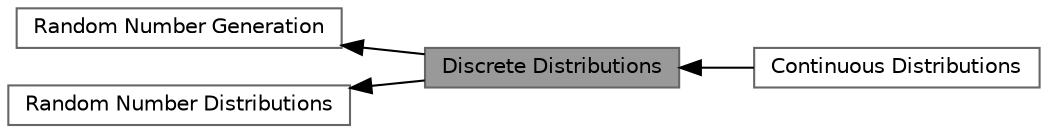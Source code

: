 digraph "Discrete Distributions"
{
 // LATEX_PDF_SIZE
  bgcolor="transparent";
  edge [fontname=Helvetica,fontsize=10,labelfontname=Helvetica,labelfontsize=10];
  node [fontname=Helvetica,fontsize=10,shape=box,height=0.2,width=0.4];
  rankdir=LR;
  Node2 [id="Node000002",label="Random Number Generation",height=0.2,width=0.4,color="grey40", fillcolor="white", style="filled",URL="$group__tr1__random.html",tooltip=" "];
  Node3 [id="Node000003",label="Random Number Distributions",height=0.2,width=0.4,color="grey40", fillcolor="white", style="filled",URL="$group__tr1__random__distributions.html",tooltip=" "];
  Node4 [id="Node000004",label="Continuous Distributions",height=0.2,width=0.4,color="grey40", fillcolor="white", style="filled",URL="$group__tr1__random__distributions__continuous.html",tooltip=" "];
  Node1 [id="Node000001",label="Discrete Distributions",height=0.2,width=0.4,color="gray40", fillcolor="grey60", style="filled", fontcolor="black",tooltip=" "];
  Node2->Node1 [shape=plaintext, dir="back", style="solid"];
  Node3->Node1 [shape=plaintext, dir="back", style="solid"];
  Node1->Node4 [shape=plaintext, dir="back", style="solid"];
}
